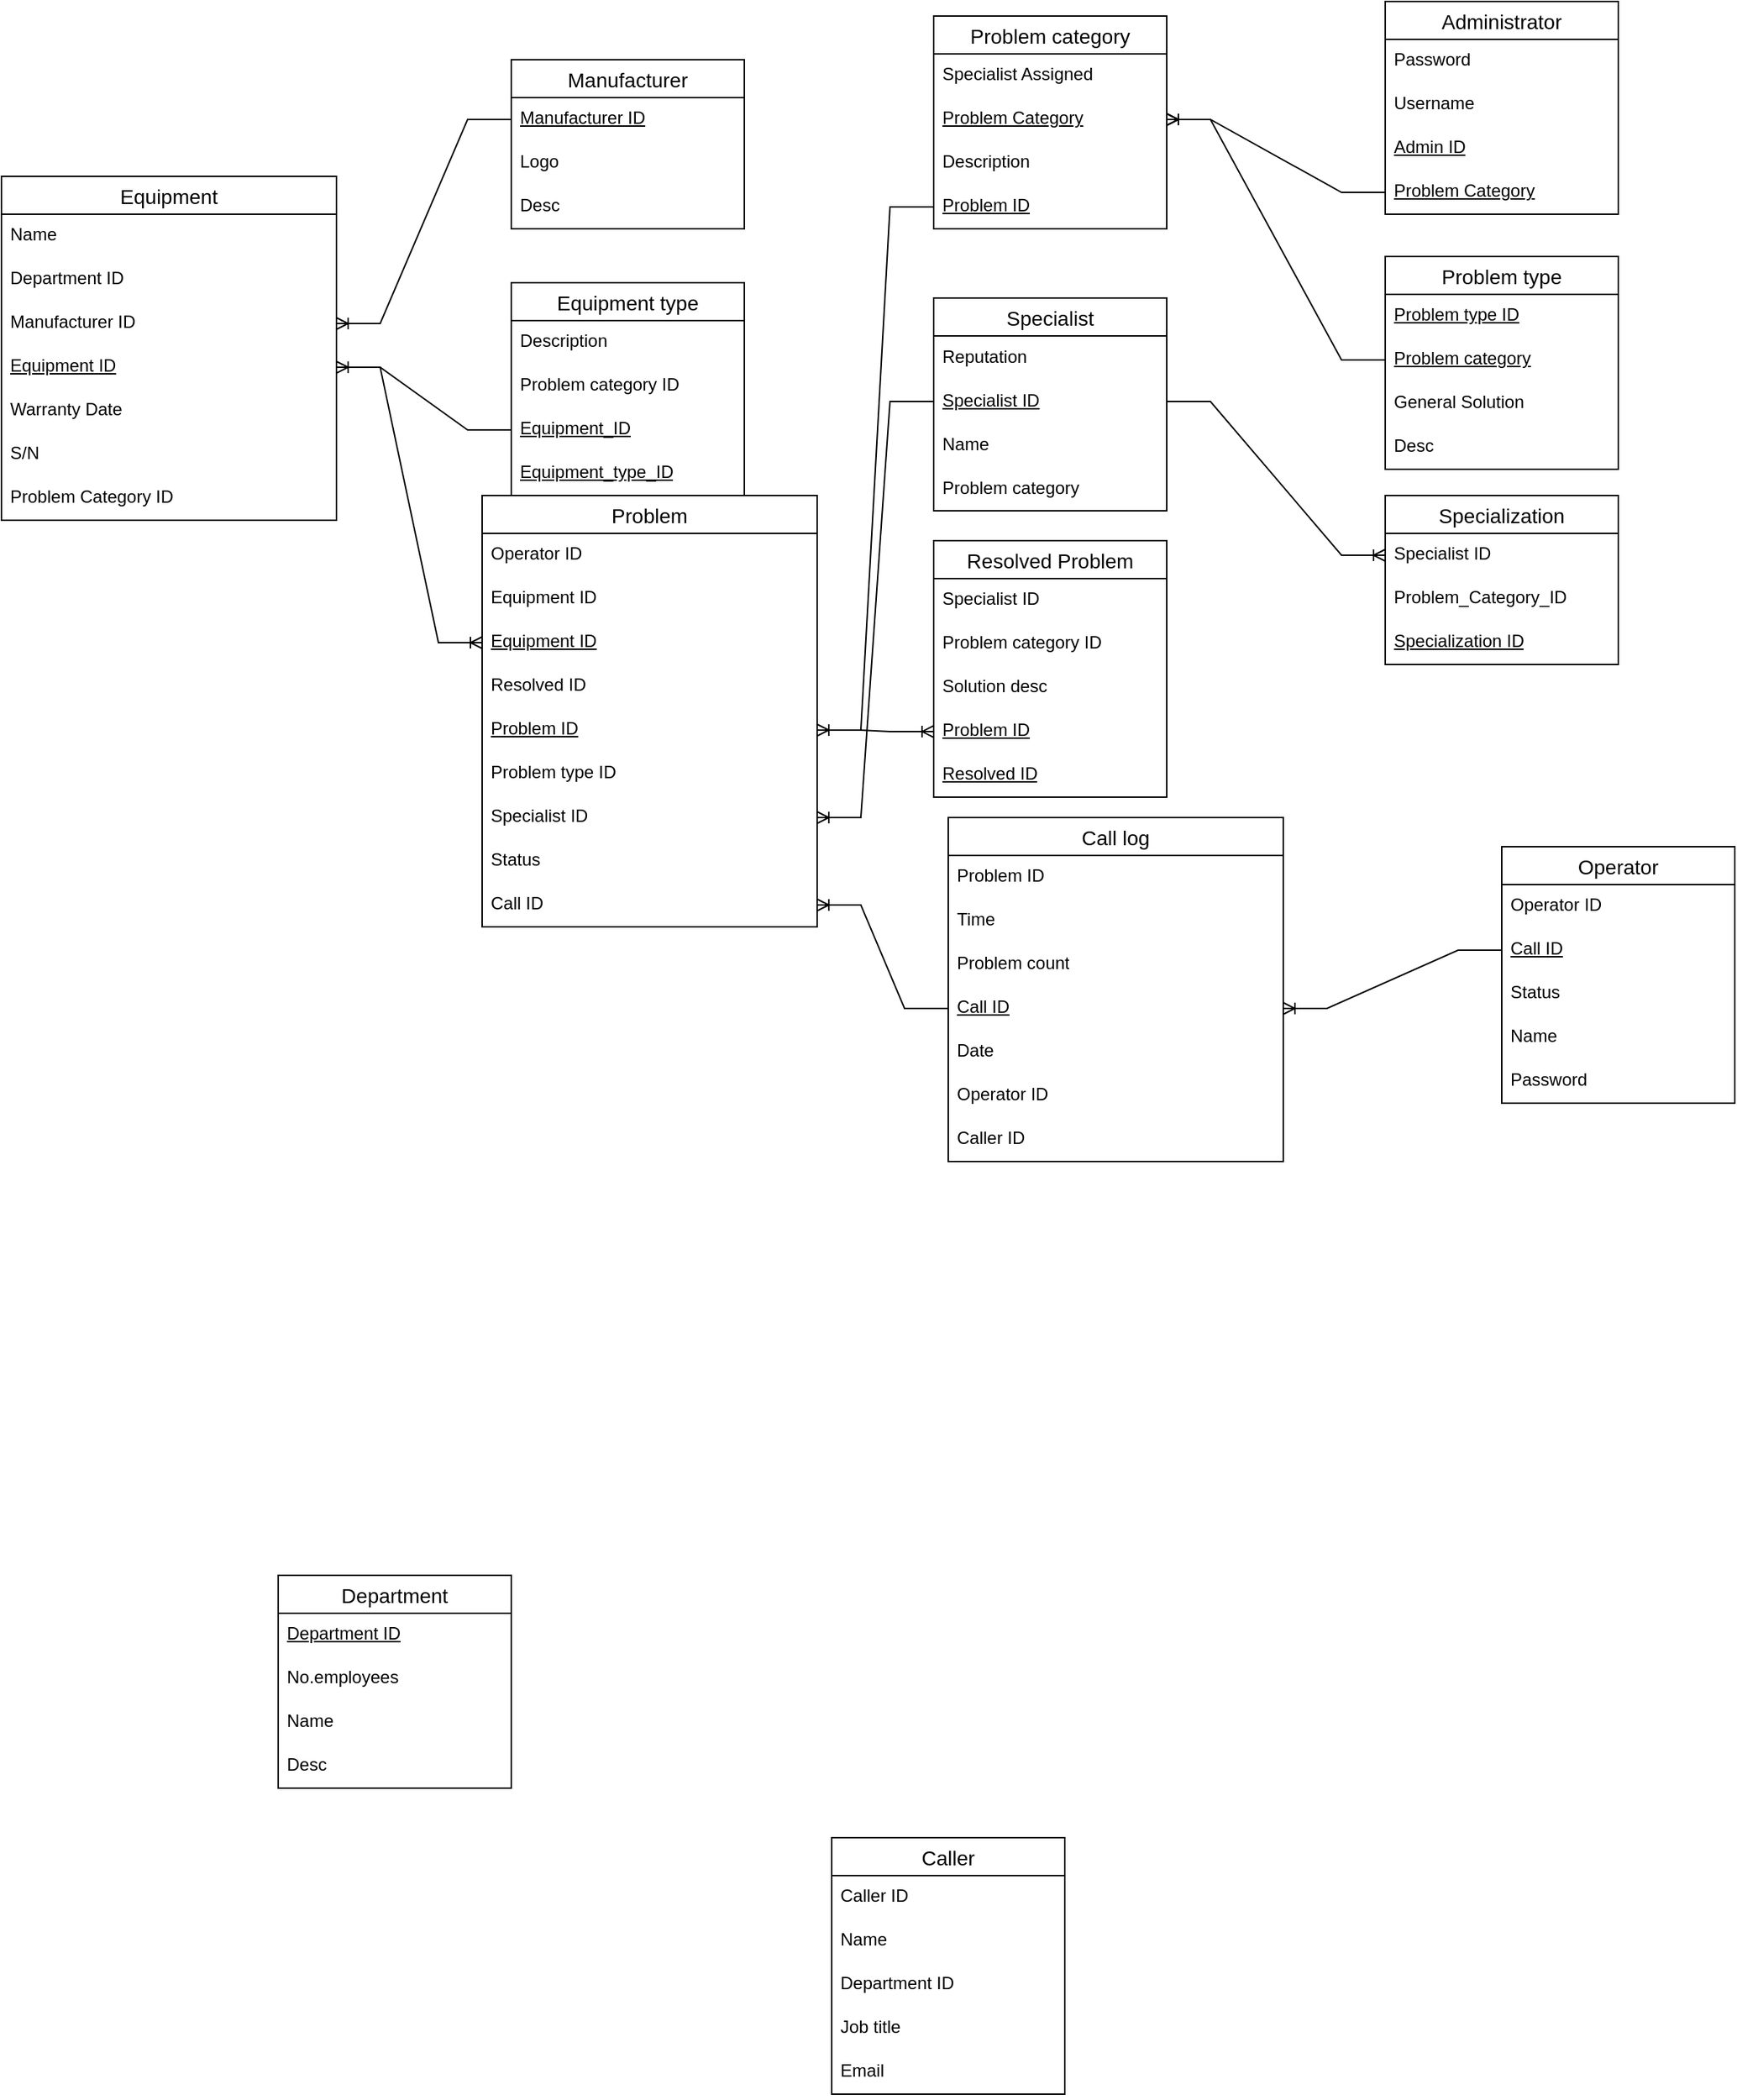 <mxfile version="24.8.0">
  <diagram name="Página-1" id="9ZSB6v77KkYuJkSo5tRQ">
    <mxGraphModel dx="1434" dy="1915" grid="1" gridSize="10" guides="1" tooltips="1" connect="1" arrows="1" fold="1" page="1" pageScale="1" pageWidth="827" pageHeight="1169" math="0" shadow="0">
      <root>
        <mxCell id="0" />
        <mxCell id="1" parent="0" />
        <mxCell id="93gw-aGDqxS_F10GehH_-1" value="Administrator" style="swimlane;fontStyle=0;childLayout=stackLayout;horizontal=1;startSize=26;horizontalStack=0;resizeParent=1;resizeParentMax=0;resizeLast=0;collapsible=1;marginBottom=0;align=center;fontSize=14;" parent="1" vertex="1">
          <mxGeometry x="970" y="-20" width="160" height="146" as="geometry" />
        </mxCell>
        <mxCell id="93gw-aGDqxS_F10GehH_-2" value="Password" style="text;strokeColor=none;fillColor=none;spacingLeft=4;spacingRight=4;overflow=hidden;rotatable=0;points=[[0,0.5],[1,0.5]];portConstraint=eastwest;fontSize=12;whiteSpace=wrap;html=1;" parent="93gw-aGDqxS_F10GehH_-1" vertex="1">
          <mxGeometry y="26" width="160" height="30" as="geometry" />
        </mxCell>
        <mxCell id="93gw-aGDqxS_F10GehH_-3" value="Username" style="text;strokeColor=none;fillColor=none;spacingLeft=4;spacingRight=4;overflow=hidden;rotatable=0;points=[[0,0.5],[1,0.5]];portConstraint=eastwest;fontSize=12;whiteSpace=wrap;html=1;" parent="93gw-aGDqxS_F10GehH_-1" vertex="1">
          <mxGeometry y="56" width="160" height="30" as="geometry" />
        </mxCell>
        <mxCell id="93gw-aGDqxS_F10GehH_-4" value="Admin ID" style="text;strokeColor=none;fillColor=none;spacingLeft=4;spacingRight=4;overflow=hidden;rotatable=0;points=[[0,0.5],[1,0.5]];portConstraint=eastwest;fontSize=12;whiteSpace=wrap;html=1;fontStyle=4" parent="93gw-aGDqxS_F10GehH_-1" vertex="1">
          <mxGeometry y="86" width="160" height="30" as="geometry" />
        </mxCell>
        <mxCell id="93gw-aGDqxS_F10GehH_-190" value="Problem Category" style="text;strokeColor=none;fillColor=none;spacingLeft=4;spacingRight=4;overflow=hidden;rotatable=0;points=[[0,0.5],[1,0.5]];portConstraint=eastwest;fontSize=12;whiteSpace=wrap;html=1;fontStyle=4" parent="93gw-aGDqxS_F10GehH_-1" vertex="1">
          <mxGeometry y="116" width="160" height="30" as="geometry" />
        </mxCell>
        <mxCell id="93gw-aGDqxS_F10GehH_-5" value="Resolved Problem" style="swimlane;fontStyle=0;childLayout=stackLayout;horizontal=1;startSize=26;horizontalStack=0;resizeParent=1;resizeParentMax=0;resizeLast=0;collapsible=1;marginBottom=0;align=center;fontSize=14;" parent="1" vertex="1">
          <mxGeometry x="660" y="350" width="160" height="176" as="geometry" />
        </mxCell>
        <mxCell id="93gw-aGDqxS_F10GehH_-6" value="Specialist ID" style="text;strokeColor=none;fillColor=none;spacingLeft=4;spacingRight=4;overflow=hidden;rotatable=0;points=[[0,0.5],[1,0.5]];portConstraint=eastwest;fontSize=12;whiteSpace=wrap;html=1;" parent="93gw-aGDqxS_F10GehH_-5" vertex="1">
          <mxGeometry y="26" width="160" height="30" as="geometry" />
        </mxCell>
        <mxCell id="93gw-aGDqxS_F10GehH_-40" value="Problem category ID" style="text;strokeColor=none;fillColor=none;spacingLeft=4;spacingRight=4;overflow=hidden;rotatable=0;points=[[0,0.5],[1,0.5]];portConstraint=eastwest;fontSize=12;whiteSpace=wrap;html=1;" parent="93gw-aGDqxS_F10GehH_-5" vertex="1">
          <mxGeometry y="56" width="160" height="30" as="geometry" />
        </mxCell>
        <mxCell id="93gw-aGDqxS_F10GehH_-7" value="Solution desc" style="text;strokeColor=none;fillColor=none;spacingLeft=4;spacingRight=4;overflow=hidden;rotatable=0;points=[[0,0.5],[1,0.5]];portConstraint=eastwest;fontSize=12;whiteSpace=wrap;html=1;" parent="93gw-aGDqxS_F10GehH_-5" vertex="1">
          <mxGeometry y="86" width="160" height="30" as="geometry" />
        </mxCell>
        <mxCell id="93gw-aGDqxS_F10GehH_-8" value="Problem ID" style="text;strokeColor=none;fillColor=none;spacingLeft=4;spacingRight=4;overflow=hidden;rotatable=0;points=[[0,0.5],[1,0.5]];portConstraint=eastwest;fontSize=12;whiteSpace=wrap;html=1;fontStyle=4" parent="93gw-aGDqxS_F10GehH_-5" vertex="1">
          <mxGeometry y="116" width="160" height="30" as="geometry" />
        </mxCell>
        <mxCell id="93gw-aGDqxS_F10GehH_-188" value="Resolved ID" style="text;strokeColor=none;fillColor=none;spacingLeft=4;spacingRight=4;overflow=hidden;rotatable=0;points=[[0,0.5],[1,0.5]];portConstraint=eastwest;fontSize=12;whiteSpace=wrap;html=1;fontStyle=4" parent="93gw-aGDqxS_F10GehH_-5" vertex="1">
          <mxGeometry y="146" width="160" height="30" as="geometry" />
        </mxCell>
        <mxCell id="93gw-aGDqxS_F10GehH_-9" value="Equipment" style="swimlane;fontStyle=0;childLayout=stackLayout;horizontal=1;startSize=26;horizontalStack=0;resizeParent=1;resizeParentMax=0;resizeLast=0;collapsible=1;marginBottom=0;align=center;fontSize=14;" parent="1" vertex="1">
          <mxGeometry x="20" y="100" width="230" height="236" as="geometry">
            <mxRectangle x="150" y="190" width="60" height="30" as="alternateBounds" />
          </mxGeometry>
        </mxCell>
        <mxCell id="93gw-aGDqxS_F10GehH_-10" value="Name" style="text;strokeColor=none;fillColor=none;spacingLeft=4;spacingRight=4;overflow=hidden;rotatable=0;points=[[0,0.5],[1,0.5]];portConstraint=eastwest;fontSize=12;whiteSpace=wrap;html=1;" parent="93gw-aGDqxS_F10GehH_-9" vertex="1">
          <mxGeometry y="26" width="230" height="30" as="geometry" />
        </mxCell>
        <mxCell id="93gw-aGDqxS_F10GehH_-32" value="Department ID" style="text;strokeColor=none;fillColor=none;spacingLeft=4;spacingRight=4;overflow=hidden;rotatable=0;points=[[0,0.5],[1,0.5]];portConstraint=eastwest;fontSize=12;whiteSpace=wrap;html=1;" parent="93gw-aGDqxS_F10GehH_-9" vertex="1">
          <mxGeometry y="56" width="230" height="30" as="geometry" />
        </mxCell>
        <mxCell id="93gw-aGDqxS_F10GehH_-11" value="Manufacturer ID" style="text;strokeColor=none;fillColor=none;spacingLeft=4;spacingRight=4;overflow=hidden;rotatable=0;points=[[0,0.5],[1,0.5]];portConstraint=eastwest;fontSize=12;whiteSpace=wrap;html=1;" parent="93gw-aGDqxS_F10GehH_-9" vertex="1">
          <mxGeometry y="86" width="230" height="30" as="geometry" />
        </mxCell>
        <mxCell id="93gw-aGDqxS_F10GehH_-35" value="Equipment ID" style="text;strokeColor=none;fillColor=none;spacingLeft=4;spacingRight=4;overflow=hidden;rotatable=0;points=[[0,0.5],[1,0.5]];portConstraint=eastwest;fontSize=12;whiteSpace=wrap;html=1;fontStyle=4" parent="93gw-aGDqxS_F10GehH_-9" vertex="1">
          <mxGeometry y="116" width="230" height="30" as="geometry" />
        </mxCell>
        <mxCell id="93gw-aGDqxS_F10GehH_-36" value="Warranty Date" style="text;strokeColor=none;fillColor=none;spacingLeft=4;spacingRight=4;overflow=hidden;rotatable=0;points=[[0,0.5],[1,0.5]];portConstraint=eastwest;fontSize=12;whiteSpace=wrap;html=1;" parent="93gw-aGDqxS_F10GehH_-9" vertex="1">
          <mxGeometry y="146" width="230" height="30" as="geometry" />
        </mxCell>
        <mxCell id="93gw-aGDqxS_F10GehH_-33" value="S/N" style="text;strokeColor=none;fillColor=none;spacingLeft=4;spacingRight=4;overflow=hidden;rotatable=0;points=[[0,0.5],[1,0.5]];portConstraint=eastwest;fontSize=12;whiteSpace=wrap;html=1;" parent="93gw-aGDqxS_F10GehH_-9" vertex="1">
          <mxGeometry y="176" width="230" height="30" as="geometry" />
        </mxCell>
        <mxCell id="93gw-aGDqxS_F10GehH_-12" value="Problem Category ID" style="text;strokeColor=none;fillColor=none;spacingLeft=4;spacingRight=4;overflow=hidden;rotatable=0;points=[[0,0.5],[1,0.5]];portConstraint=eastwest;fontSize=12;whiteSpace=wrap;html=1;" parent="93gw-aGDqxS_F10GehH_-9" vertex="1">
          <mxGeometry y="206" width="230" height="30" as="geometry" />
        </mxCell>
        <mxCell id="93gw-aGDqxS_F10GehH_-13" value="Equipment type" style="swimlane;fontStyle=0;childLayout=stackLayout;horizontal=1;startSize=26;horizontalStack=0;resizeParent=1;resizeParentMax=0;resizeLast=0;collapsible=1;marginBottom=0;align=center;fontSize=14;" parent="1" vertex="1">
          <mxGeometry x="370" y="173" width="160" height="146" as="geometry" />
        </mxCell>
        <mxCell id="93gw-aGDqxS_F10GehH_-14" value="Description" style="text;strokeColor=none;fillColor=none;spacingLeft=4;spacingRight=4;overflow=hidden;rotatable=0;points=[[0,0.5],[1,0.5]];portConstraint=eastwest;fontSize=12;whiteSpace=wrap;html=1;" parent="93gw-aGDqxS_F10GehH_-13" vertex="1">
          <mxGeometry y="26" width="160" height="30" as="geometry" />
        </mxCell>
        <mxCell id="93gw-aGDqxS_F10GehH_-15" value="Problem category ID" style="text;strokeColor=none;fillColor=none;spacingLeft=4;spacingRight=4;overflow=hidden;rotatable=0;points=[[0,0.5],[1,0.5]];portConstraint=eastwest;fontSize=12;whiteSpace=wrap;html=1;" parent="93gw-aGDqxS_F10GehH_-13" vertex="1">
          <mxGeometry y="56" width="160" height="30" as="geometry" />
        </mxCell>
        <mxCell id="Wna7h7z7VAypteXtnQsG-3" value="Equipment&lt;span style=&quot;background-color: initial;&quot;&gt;_ID&lt;/span&gt;" style="text;strokeColor=none;fillColor=none;spacingLeft=4;spacingRight=4;overflow=hidden;rotatable=0;points=[[0,0.5],[1,0.5]];portConstraint=eastwest;fontSize=12;whiteSpace=wrap;html=1;fontStyle=4" vertex="1" parent="93gw-aGDqxS_F10GehH_-13">
          <mxGeometry y="86" width="160" height="30" as="geometry" />
        </mxCell>
        <mxCell id="93gw-aGDqxS_F10GehH_-16" value="Equipment_type_ID" style="text;strokeColor=none;fillColor=none;spacingLeft=4;spacingRight=4;overflow=hidden;rotatable=0;points=[[0,0.5],[1,0.5]];portConstraint=eastwest;fontSize=12;whiteSpace=wrap;html=1;fontStyle=4" parent="93gw-aGDqxS_F10GehH_-13" vertex="1">
          <mxGeometry y="116" width="160" height="30" as="geometry" />
        </mxCell>
        <mxCell id="93gw-aGDqxS_F10GehH_-17" value="Manufacturer" style="swimlane;fontStyle=0;childLayout=stackLayout;horizontal=1;startSize=26;horizontalStack=0;resizeParent=1;resizeParentMax=0;resizeLast=0;collapsible=1;marginBottom=0;align=center;fontSize=14;" parent="1" vertex="1">
          <mxGeometry x="370" y="20" width="160" height="116" as="geometry" />
        </mxCell>
        <mxCell id="93gw-aGDqxS_F10GehH_-18" value="Manufacturer ID" style="text;strokeColor=none;fillColor=none;spacingLeft=4;spacingRight=4;overflow=hidden;rotatable=0;points=[[0,0.5],[1,0.5]];portConstraint=eastwest;fontSize=12;whiteSpace=wrap;html=1;fontStyle=4" parent="93gw-aGDqxS_F10GehH_-17" vertex="1">
          <mxGeometry y="26" width="160" height="30" as="geometry" />
        </mxCell>
        <mxCell id="93gw-aGDqxS_F10GehH_-19" value="Logo" style="text;strokeColor=none;fillColor=none;spacingLeft=4;spacingRight=4;overflow=hidden;rotatable=0;points=[[0,0.5],[1,0.5]];portConstraint=eastwest;fontSize=12;whiteSpace=wrap;html=1;" parent="93gw-aGDqxS_F10GehH_-17" vertex="1">
          <mxGeometry y="56" width="160" height="30" as="geometry" />
        </mxCell>
        <mxCell id="93gw-aGDqxS_F10GehH_-20" value="Desc" style="text;strokeColor=none;fillColor=none;spacingLeft=4;spacingRight=4;overflow=hidden;rotatable=0;points=[[0,0.5],[1,0.5]];portConstraint=eastwest;fontSize=12;whiteSpace=wrap;html=1;" parent="93gw-aGDqxS_F10GehH_-17" vertex="1">
          <mxGeometry y="86" width="160" height="30" as="geometry" />
        </mxCell>
        <mxCell id="93gw-aGDqxS_F10GehH_-21" value="Problem category" style="swimlane;fontStyle=0;childLayout=stackLayout;horizontal=1;startSize=26;horizontalStack=0;resizeParent=1;resizeParentMax=0;resizeLast=0;collapsible=1;marginBottom=0;align=center;fontSize=14;" parent="1" vertex="1">
          <mxGeometry x="660" y="-10" width="160" height="146" as="geometry" />
        </mxCell>
        <mxCell id="93gw-aGDqxS_F10GehH_-22" value="Specialist Assigned" style="text;strokeColor=none;fillColor=none;spacingLeft=4;spacingRight=4;overflow=hidden;rotatable=0;points=[[0,0.5],[1,0.5]];portConstraint=eastwest;fontSize=12;whiteSpace=wrap;html=1;" parent="93gw-aGDqxS_F10GehH_-21" vertex="1">
          <mxGeometry y="26" width="160" height="30" as="geometry" />
        </mxCell>
        <mxCell id="93gw-aGDqxS_F10GehH_-23" value="Problem Category" style="text;strokeColor=none;fillColor=none;spacingLeft=4;spacingRight=4;overflow=hidden;rotatable=0;points=[[0,0.5],[1,0.5]];portConstraint=eastwest;fontSize=12;whiteSpace=wrap;html=1;fontStyle=4" parent="93gw-aGDqxS_F10GehH_-21" vertex="1">
          <mxGeometry y="56" width="160" height="30" as="geometry" />
        </mxCell>
        <mxCell id="Wna7h7z7VAypteXtnQsG-4" value="Description" style="text;strokeColor=none;fillColor=none;spacingLeft=4;spacingRight=4;overflow=hidden;rotatable=0;points=[[0,0.5],[1,0.5]];portConstraint=eastwest;fontSize=12;whiteSpace=wrap;html=1;" vertex="1" parent="93gw-aGDqxS_F10GehH_-21">
          <mxGeometry y="86" width="160" height="30" as="geometry" />
        </mxCell>
        <mxCell id="93gw-aGDqxS_F10GehH_-24" value="Problem ID" style="text;strokeColor=none;fillColor=none;spacingLeft=4;spacingRight=4;overflow=hidden;rotatable=0;points=[[0,0.5],[1,0.5]];portConstraint=eastwest;fontSize=12;whiteSpace=wrap;html=1;fontStyle=4" parent="93gw-aGDqxS_F10GehH_-21" vertex="1">
          <mxGeometry y="116" width="160" height="30" as="geometry" />
        </mxCell>
        <mxCell id="93gw-aGDqxS_F10GehH_-25" value="Specialization" style="swimlane;fontStyle=0;childLayout=stackLayout;horizontal=1;startSize=26;horizontalStack=0;resizeParent=1;resizeParentMax=0;resizeLast=0;collapsible=1;marginBottom=0;align=center;fontSize=14;" parent="1" vertex="1">
          <mxGeometry x="970" y="319" width="160" height="116" as="geometry" />
        </mxCell>
        <mxCell id="93gw-aGDqxS_F10GehH_-26" value="Specialist ID" style="text;strokeColor=none;fillColor=none;spacingLeft=4;spacingRight=4;overflow=hidden;rotatable=0;points=[[0,0.5],[1,0.5]];portConstraint=eastwest;fontSize=12;whiteSpace=wrap;html=1;" parent="93gw-aGDqxS_F10GehH_-25" vertex="1">
          <mxGeometry y="26" width="160" height="30" as="geometry" />
        </mxCell>
        <mxCell id="93gw-aGDqxS_F10GehH_-27" value="Problem_Category_ID" style="text;strokeColor=none;fillColor=none;spacingLeft=4;spacingRight=4;overflow=hidden;rotatable=0;points=[[0,0.5],[1,0.5]];portConstraint=eastwest;fontSize=12;whiteSpace=wrap;html=1;" parent="93gw-aGDqxS_F10GehH_-25" vertex="1">
          <mxGeometry y="56" width="160" height="30" as="geometry" />
        </mxCell>
        <mxCell id="93gw-aGDqxS_F10GehH_-28" value="Specialization ID" style="text;strokeColor=none;fillColor=none;spacingLeft=4;spacingRight=4;overflow=hidden;rotatable=0;points=[[0,0.5],[1,0.5]];portConstraint=eastwest;fontSize=12;whiteSpace=wrap;html=1;fontStyle=4" parent="93gw-aGDqxS_F10GehH_-25" vertex="1">
          <mxGeometry y="86" width="160" height="30" as="geometry" />
        </mxCell>
        <mxCell id="93gw-aGDqxS_F10GehH_-41" value="Call log" style="swimlane;fontStyle=0;childLayout=stackLayout;horizontal=1;startSize=26;horizontalStack=0;resizeParent=1;resizeParentMax=0;resizeLast=0;collapsible=1;marginBottom=0;align=center;fontSize=14;" parent="1" vertex="1">
          <mxGeometry x="670" y="540" width="230" height="236" as="geometry" />
        </mxCell>
        <mxCell id="93gw-aGDqxS_F10GehH_-42" value="Problem ID" style="text;strokeColor=none;fillColor=none;spacingLeft=4;spacingRight=4;overflow=hidden;rotatable=0;points=[[0,0.5],[1,0.5]];portConstraint=eastwest;fontSize=12;whiteSpace=wrap;html=1;" parent="93gw-aGDqxS_F10GehH_-41" vertex="1">
          <mxGeometry y="26" width="230" height="30" as="geometry" />
        </mxCell>
        <mxCell id="93gw-aGDqxS_F10GehH_-43" value="Time" style="text;strokeColor=none;fillColor=none;spacingLeft=4;spacingRight=4;overflow=hidden;rotatable=0;points=[[0,0.5],[1,0.5]];portConstraint=eastwest;fontSize=12;whiteSpace=wrap;html=1;" parent="93gw-aGDqxS_F10GehH_-41" vertex="1">
          <mxGeometry y="56" width="230" height="30" as="geometry" />
        </mxCell>
        <mxCell id="93gw-aGDqxS_F10GehH_-44" value="Problem count" style="text;strokeColor=none;fillColor=none;spacingLeft=4;spacingRight=4;overflow=hidden;rotatable=0;points=[[0,0.5],[1,0.5]];portConstraint=eastwest;fontSize=12;whiteSpace=wrap;html=1;" parent="93gw-aGDqxS_F10GehH_-41" vertex="1">
          <mxGeometry y="86" width="230" height="30" as="geometry" />
        </mxCell>
        <mxCell id="93gw-aGDqxS_F10GehH_-51" value="Call ID" style="text;strokeColor=none;fillColor=none;spacingLeft=4;spacingRight=4;overflow=hidden;rotatable=0;points=[[0,0.5],[1,0.5]];portConstraint=eastwest;fontSize=12;whiteSpace=wrap;html=1;fontStyle=4" parent="93gw-aGDqxS_F10GehH_-41" vertex="1">
          <mxGeometry y="116" width="230" height="30" as="geometry" />
        </mxCell>
        <mxCell id="93gw-aGDqxS_F10GehH_-52" value="Date" style="text;strokeColor=none;fillColor=none;spacingLeft=4;spacingRight=4;overflow=hidden;rotatable=0;points=[[0,0.5],[1,0.5]];portConstraint=eastwest;fontSize=12;whiteSpace=wrap;html=1;fontStyle=0" parent="93gw-aGDqxS_F10GehH_-41" vertex="1">
          <mxGeometry y="146" width="230" height="30" as="geometry" />
        </mxCell>
        <mxCell id="93gw-aGDqxS_F10GehH_-53" value="Operator ID" style="text;strokeColor=none;fillColor=none;spacingLeft=4;spacingRight=4;overflow=hidden;rotatable=0;points=[[0,0.5],[1,0.5]];portConstraint=eastwest;fontSize=12;whiteSpace=wrap;html=1;fontStyle=0" parent="93gw-aGDqxS_F10GehH_-41" vertex="1">
          <mxGeometry y="176" width="230" height="30" as="geometry" />
        </mxCell>
        <mxCell id="93gw-aGDqxS_F10GehH_-54" value="Caller ID" style="text;strokeColor=none;fillColor=none;spacingLeft=4;spacingRight=4;overflow=hidden;rotatable=0;points=[[0,0.5],[1,0.5]];portConstraint=eastwest;fontSize=12;whiteSpace=wrap;html=1;fontStyle=0" parent="93gw-aGDqxS_F10GehH_-41" vertex="1">
          <mxGeometry y="206" width="230" height="30" as="geometry" />
        </mxCell>
        <mxCell id="93gw-aGDqxS_F10GehH_-46" value="Department" style="swimlane;fontStyle=0;childLayout=stackLayout;horizontal=1;startSize=26;horizontalStack=0;resizeParent=1;resizeParentMax=0;resizeLast=0;collapsible=1;marginBottom=0;align=center;fontSize=14;" parent="1" vertex="1">
          <mxGeometry x="210" y="1060" width="160" height="146" as="geometry" />
        </mxCell>
        <mxCell id="93gw-aGDqxS_F10GehH_-47" value="Department ID" style="text;strokeColor=none;fillColor=none;spacingLeft=4;spacingRight=4;overflow=hidden;rotatable=0;points=[[0,0.5],[1,0.5]];portConstraint=eastwest;fontSize=12;whiteSpace=wrap;html=1;fontStyle=4" parent="93gw-aGDqxS_F10GehH_-46" vertex="1">
          <mxGeometry y="26" width="160" height="30" as="geometry" />
        </mxCell>
        <mxCell id="93gw-aGDqxS_F10GehH_-48" value="No.employees" style="text;strokeColor=none;fillColor=none;spacingLeft=4;spacingRight=4;overflow=hidden;rotatable=0;points=[[0,0.5],[1,0.5]];portConstraint=eastwest;fontSize=12;whiteSpace=wrap;html=1;" parent="93gw-aGDqxS_F10GehH_-46" vertex="1">
          <mxGeometry y="56" width="160" height="30" as="geometry" />
        </mxCell>
        <mxCell id="93gw-aGDqxS_F10GehH_-49" value="Name" style="text;strokeColor=none;fillColor=none;spacingLeft=4;spacingRight=4;overflow=hidden;rotatable=0;points=[[0,0.5],[1,0.5]];portConstraint=eastwest;fontSize=12;whiteSpace=wrap;html=1;" parent="93gw-aGDqxS_F10GehH_-46" vertex="1">
          <mxGeometry y="86" width="160" height="30" as="geometry" />
        </mxCell>
        <mxCell id="93gw-aGDqxS_F10GehH_-50" value="Desc" style="text;strokeColor=none;fillColor=none;spacingLeft=4;spacingRight=4;overflow=hidden;rotatable=0;points=[[0,0.5],[1,0.5]];portConstraint=eastwest;fontSize=12;whiteSpace=wrap;html=1;fontStyle=0" parent="93gw-aGDqxS_F10GehH_-46" vertex="1">
          <mxGeometry y="116" width="160" height="30" as="geometry" />
        </mxCell>
        <mxCell id="93gw-aGDqxS_F10GehH_-55" value="Caller" style="swimlane;fontStyle=0;childLayout=stackLayout;horizontal=1;startSize=26;horizontalStack=0;resizeParent=1;resizeParentMax=0;resizeLast=0;collapsible=1;marginBottom=0;align=center;fontSize=14;" parent="1" vertex="1">
          <mxGeometry x="590" y="1240" width="160" height="176" as="geometry" />
        </mxCell>
        <mxCell id="93gw-aGDqxS_F10GehH_-56" value="Caller ID" style="text;strokeColor=none;fillColor=none;spacingLeft=4;spacingRight=4;overflow=hidden;rotatable=0;points=[[0,0.5],[1,0.5]];portConstraint=eastwest;fontSize=12;whiteSpace=wrap;html=1;" parent="93gw-aGDqxS_F10GehH_-55" vertex="1">
          <mxGeometry y="26" width="160" height="30" as="geometry" />
        </mxCell>
        <mxCell id="93gw-aGDqxS_F10GehH_-57" value="Name" style="text;strokeColor=none;fillColor=none;spacingLeft=4;spacingRight=4;overflow=hidden;rotatable=0;points=[[0,0.5],[1,0.5]];portConstraint=eastwest;fontSize=12;whiteSpace=wrap;html=1;" parent="93gw-aGDqxS_F10GehH_-55" vertex="1">
          <mxGeometry y="56" width="160" height="30" as="geometry" />
        </mxCell>
        <mxCell id="93gw-aGDqxS_F10GehH_-58" value="Department ID" style="text;strokeColor=none;fillColor=none;spacingLeft=4;spacingRight=4;overflow=hidden;rotatable=0;points=[[0,0.5],[1,0.5]];portConstraint=eastwest;fontSize=12;whiteSpace=wrap;html=1;" parent="93gw-aGDqxS_F10GehH_-55" vertex="1">
          <mxGeometry y="86" width="160" height="30" as="geometry" />
        </mxCell>
        <mxCell id="93gw-aGDqxS_F10GehH_-62" value="Job title" style="text;strokeColor=none;fillColor=none;spacingLeft=4;spacingRight=4;overflow=hidden;rotatable=0;points=[[0,0.5],[1,0.5]];portConstraint=eastwest;fontSize=12;whiteSpace=wrap;html=1;fontStyle=0" parent="93gw-aGDqxS_F10GehH_-55" vertex="1">
          <mxGeometry y="116" width="160" height="30" as="geometry" />
        </mxCell>
        <mxCell id="93gw-aGDqxS_F10GehH_-59" value="Email" style="text;strokeColor=none;fillColor=none;spacingLeft=4;spacingRight=4;overflow=hidden;rotatable=0;points=[[0,0.5],[1,0.5]];portConstraint=eastwest;fontSize=12;whiteSpace=wrap;html=1;fontStyle=0" parent="93gw-aGDqxS_F10GehH_-55" vertex="1">
          <mxGeometry y="146" width="160" height="30" as="geometry" />
        </mxCell>
        <mxCell id="93gw-aGDqxS_F10GehH_-63" value="Operator" style="swimlane;fontStyle=0;childLayout=stackLayout;horizontal=1;startSize=26;horizontalStack=0;resizeParent=1;resizeParentMax=0;resizeLast=0;collapsible=1;marginBottom=0;align=center;fontSize=14;" parent="1" vertex="1">
          <mxGeometry x="1050" y="560" width="160" height="176" as="geometry" />
        </mxCell>
        <mxCell id="93gw-aGDqxS_F10GehH_-187" value="Operator ID" style="text;strokeColor=none;fillColor=none;spacingLeft=4;spacingRight=4;overflow=hidden;rotatable=0;points=[[0,0.5],[1,0.5]];portConstraint=eastwest;fontSize=12;whiteSpace=wrap;html=1;" parent="93gw-aGDqxS_F10GehH_-63" vertex="1">
          <mxGeometry y="26" width="160" height="30" as="geometry" />
        </mxCell>
        <mxCell id="93gw-aGDqxS_F10GehH_-64" value="Call ID" style="text;strokeColor=none;fillColor=none;spacingLeft=4;spacingRight=4;overflow=hidden;rotatable=0;points=[[0,0.5],[1,0.5]];portConstraint=eastwest;fontSize=12;whiteSpace=wrap;html=1;fontStyle=4" parent="93gw-aGDqxS_F10GehH_-63" vertex="1">
          <mxGeometry y="56" width="160" height="30" as="geometry" />
        </mxCell>
        <mxCell id="93gw-aGDqxS_F10GehH_-65" value="Status" style="text;strokeColor=none;fillColor=none;spacingLeft=4;spacingRight=4;overflow=hidden;rotatable=0;points=[[0,0.5],[1,0.5]];portConstraint=eastwest;fontSize=12;whiteSpace=wrap;html=1;" parent="93gw-aGDqxS_F10GehH_-63" vertex="1">
          <mxGeometry y="86" width="160" height="30" as="geometry" />
        </mxCell>
        <mxCell id="93gw-aGDqxS_F10GehH_-66" value="Name" style="text;strokeColor=none;fillColor=none;spacingLeft=4;spacingRight=4;overflow=hidden;rotatable=0;points=[[0,0.5],[1,0.5]];portConstraint=eastwest;fontSize=12;whiteSpace=wrap;html=1;" parent="93gw-aGDqxS_F10GehH_-63" vertex="1">
          <mxGeometry y="116" width="160" height="30" as="geometry" />
        </mxCell>
        <mxCell id="93gw-aGDqxS_F10GehH_-67" value="Password" style="text;strokeColor=none;fillColor=none;spacingLeft=4;spacingRight=4;overflow=hidden;rotatable=0;points=[[0,0.5],[1,0.5]];portConstraint=eastwest;fontSize=12;whiteSpace=wrap;html=1;fontStyle=0" parent="93gw-aGDqxS_F10GehH_-63" vertex="1">
          <mxGeometry y="146" width="160" height="30" as="geometry" />
        </mxCell>
        <mxCell id="93gw-aGDqxS_F10GehH_-68" value="Problem" style="swimlane;fontStyle=0;childLayout=stackLayout;horizontal=1;startSize=26;horizontalStack=0;resizeParent=1;resizeParentMax=0;resizeLast=0;collapsible=1;marginBottom=0;align=center;fontSize=14;" parent="1" vertex="1">
          <mxGeometry x="350" y="319" width="230" height="296" as="geometry">
            <mxRectangle x="150" y="190" width="60" height="30" as="alternateBounds" />
          </mxGeometry>
        </mxCell>
        <mxCell id="93gw-aGDqxS_F10GehH_-69" value="Operator ID" style="text;strokeColor=none;fillColor=none;spacingLeft=4;spacingRight=4;overflow=hidden;rotatable=0;points=[[0,0.5],[1,0.5]];portConstraint=eastwest;fontSize=12;whiteSpace=wrap;html=1;" parent="93gw-aGDqxS_F10GehH_-68" vertex="1">
          <mxGeometry y="26" width="230" height="30" as="geometry" />
        </mxCell>
        <mxCell id="93gw-aGDqxS_F10GehH_-70" value="Equipment ID" style="text;strokeColor=none;fillColor=none;spacingLeft=4;spacingRight=4;overflow=hidden;rotatable=0;points=[[0,0.5],[1,0.5]];portConstraint=eastwest;fontSize=12;whiteSpace=wrap;html=1;" parent="93gw-aGDqxS_F10GehH_-68" vertex="1">
          <mxGeometry y="56" width="230" height="30" as="geometry" />
        </mxCell>
        <mxCell id="Wna7h7z7VAypteXtnQsG-1" value="Equipment ID" style="text;strokeColor=none;fillColor=none;spacingLeft=4;spacingRight=4;overflow=hidden;rotatable=0;points=[[0,0.5],[1,0.5]];portConstraint=eastwest;fontSize=12;whiteSpace=wrap;html=1;fontStyle=4" vertex="1" parent="93gw-aGDqxS_F10GehH_-68">
          <mxGeometry y="86" width="230" height="30" as="geometry" />
        </mxCell>
        <mxCell id="93gw-aGDqxS_F10GehH_-71" value="Resolved ID" style="text;strokeColor=none;fillColor=none;spacingLeft=4;spacingRight=4;overflow=hidden;rotatable=0;points=[[0,0.5],[1,0.5]];portConstraint=eastwest;fontSize=12;whiteSpace=wrap;html=1;" parent="93gw-aGDqxS_F10GehH_-68" vertex="1">
          <mxGeometry y="116" width="230" height="30" as="geometry" />
        </mxCell>
        <mxCell id="93gw-aGDqxS_F10GehH_-72" value="Problem ID" style="text;strokeColor=none;fillColor=none;spacingLeft=4;spacingRight=4;overflow=hidden;rotatable=0;points=[[0,0.5],[1,0.5]];portConstraint=eastwest;fontSize=12;whiteSpace=wrap;html=1;fontStyle=4" parent="93gw-aGDqxS_F10GehH_-68" vertex="1">
          <mxGeometry y="146" width="230" height="30" as="geometry" />
        </mxCell>
        <mxCell id="93gw-aGDqxS_F10GehH_-73" value="Problem type ID" style="text;strokeColor=none;fillColor=none;spacingLeft=4;spacingRight=4;overflow=hidden;rotatable=0;points=[[0,0.5],[1,0.5]];portConstraint=eastwest;fontSize=12;whiteSpace=wrap;html=1;" parent="93gw-aGDqxS_F10GehH_-68" vertex="1">
          <mxGeometry y="176" width="230" height="30" as="geometry" />
        </mxCell>
        <mxCell id="93gw-aGDqxS_F10GehH_-74" value="Specialist ID" style="text;strokeColor=none;fillColor=none;spacingLeft=4;spacingRight=4;overflow=hidden;rotatable=0;points=[[0,0.5],[1,0.5]];portConstraint=eastwest;fontSize=12;whiteSpace=wrap;html=1;" parent="93gw-aGDqxS_F10GehH_-68" vertex="1">
          <mxGeometry y="206" width="230" height="30" as="geometry" />
        </mxCell>
        <mxCell id="93gw-aGDqxS_F10GehH_-77" value="Status" style="text;strokeColor=none;fillColor=none;spacingLeft=4;spacingRight=4;overflow=hidden;rotatable=0;points=[[0,0.5],[1,0.5]];portConstraint=eastwest;fontSize=12;whiteSpace=wrap;html=1;" parent="93gw-aGDqxS_F10GehH_-68" vertex="1">
          <mxGeometry y="236" width="230" height="30" as="geometry" />
        </mxCell>
        <mxCell id="93gw-aGDqxS_F10GehH_-78" value="Call ID" style="text;strokeColor=none;fillColor=none;spacingLeft=4;spacingRight=4;overflow=hidden;rotatable=0;points=[[0,0.5],[1,0.5]];portConstraint=eastwest;fontSize=12;whiteSpace=wrap;html=1;" parent="93gw-aGDqxS_F10GehH_-68" vertex="1">
          <mxGeometry y="266" width="230" height="30" as="geometry" />
        </mxCell>
        <mxCell id="93gw-aGDqxS_F10GehH_-79" value="Specialist" style="swimlane;fontStyle=0;childLayout=stackLayout;horizontal=1;startSize=26;horizontalStack=0;resizeParent=1;resizeParentMax=0;resizeLast=0;collapsible=1;marginBottom=0;align=center;fontSize=14;" parent="1" vertex="1">
          <mxGeometry x="660" y="183.5" width="160" height="146" as="geometry" />
        </mxCell>
        <mxCell id="93gw-aGDqxS_F10GehH_-80" value="Reputation" style="text;strokeColor=none;fillColor=none;spacingLeft=4;spacingRight=4;overflow=hidden;rotatable=0;points=[[0,0.5],[1,0.5]];portConstraint=eastwest;fontSize=12;whiteSpace=wrap;html=1;" parent="93gw-aGDqxS_F10GehH_-79" vertex="1">
          <mxGeometry y="26" width="160" height="30" as="geometry" />
        </mxCell>
        <mxCell id="93gw-aGDqxS_F10GehH_-81" value="Specialist ID" style="text;strokeColor=none;fillColor=none;spacingLeft=4;spacingRight=4;overflow=hidden;rotatable=0;points=[[0,0.5],[1,0.5]];portConstraint=eastwest;fontSize=12;whiteSpace=wrap;html=1;fontStyle=4" parent="93gw-aGDqxS_F10GehH_-79" vertex="1">
          <mxGeometry y="56" width="160" height="30" as="geometry" />
        </mxCell>
        <mxCell id="93gw-aGDqxS_F10GehH_-82" value="Name" style="text;strokeColor=none;fillColor=none;spacingLeft=4;spacingRight=4;overflow=hidden;rotatable=0;points=[[0,0.5],[1,0.5]];portConstraint=eastwest;fontSize=12;whiteSpace=wrap;html=1;" parent="93gw-aGDqxS_F10GehH_-79" vertex="1">
          <mxGeometry y="86" width="160" height="30" as="geometry" />
        </mxCell>
        <mxCell id="93gw-aGDqxS_F10GehH_-83" value="Problem category" style="text;strokeColor=none;fillColor=none;spacingLeft=4;spacingRight=4;overflow=hidden;rotatable=0;points=[[0,0.5],[1,0.5]];portConstraint=eastwest;fontSize=12;whiteSpace=wrap;html=1;fontStyle=0" parent="93gw-aGDqxS_F10GehH_-79" vertex="1">
          <mxGeometry y="116" width="160" height="30" as="geometry" />
        </mxCell>
        <mxCell id="93gw-aGDqxS_F10GehH_-84" value="Problem type" style="swimlane;fontStyle=0;childLayout=stackLayout;horizontal=1;startSize=26;horizontalStack=0;resizeParent=1;resizeParentMax=0;resizeLast=0;collapsible=1;marginBottom=0;align=center;fontSize=14;" parent="1" vertex="1">
          <mxGeometry x="970" y="155" width="160" height="146" as="geometry" />
        </mxCell>
        <mxCell id="93gw-aGDqxS_F10GehH_-85" value="Problem type ID" style="text;strokeColor=none;fillColor=none;spacingLeft=4;spacingRight=4;overflow=hidden;rotatable=0;points=[[0,0.5],[1,0.5]];portConstraint=eastwest;fontSize=12;whiteSpace=wrap;html=1;fontStyle=4" parent="93gw-aGDqxS_F10GehH_-84" vertex="1">
          <mxGeometry y="26" width="160" height="30" as="geometry" />
        </mxCell>
        <mxCell id="93gw-aGDqxS_F10GehH_-189" value="Problem category" style="text;strokeColor=none;fillColor=none;spacingLeft=4;spacingRight=4;overflow=hidden;rotatable=0;points=[[0,0.5],[1,0.5]];portConstraint=eastwest;fontSize=12;whiteSpace=wrap;html=1;fontStyle=4" parent="93gw-aGDqxS_F10GehH_-84" vertex="1">
          <mxGeometry y="56" width="160" height="30" as="geometry" />
        </mxCell>
        <mxCell id="93gw-aGDqxS_F10GehH_-86" value="General Solution" style="text;strokeColor=none;fillColor=none;spacingLeft=4;spacingRight=4;overflow=hidden;rotatable=0;points=[[0,0.5],[1,0.5]];portConstraint=eastwest;fontSize=12;whiteSpace=wrap;html=1;" parent="93gw-aGDqxS_F10GehH_-84" vertex="1">
          <mxGeometry y="86" width="160" height="30" as="geometry" />
        </mxCell>
        <mxCell id="93gw-aGDqxS_F10GehH_-87" value="Desc" style="text;strokeColor=none;fillColor=none;spacingLeft=4;spacingRight=4;overflow=hidden;rotatable=0;points=[[0,0.5],[1,0.5]];portConstraint=eastwest;fontSize=12;whiteSpace=wrap;html=1;" parent="93gw-aGDqxS_F10GehH_-84" vertex="1">
          <mxGeometry y="116" width="160" height="30" as="geometry" />
        </mxCell>
        <mxCell id="93gw-aGDqxS_F10GehH_-175" value="" style="edgeStyle=entityRelationEdgeStyle;fontSize=12;html=1;endArrow=ERoneToMany;rounded=0;entryX=0;entryY=0.5;entryDx=0;entryDy=0;exitX=1;exitY=0.5;exitDx=0;exitDy=0;" parent="1" source="93gw-aGDqxS_F10GehH_-35" target="Wna7h7z7VAypteXtnQsG-1" edge="1">
          <mxGeometry width="100" height="100" relative="1" as="geometry">
            <mxPoint x="390" y="470" as="sourcePoint" />
            <mxPoint x="480" y="440" as="targetPoint" />
          </mxGeometry>
        </mxCell>
        <mxCell id="93gw-aGDqxS_F10GehH_-176" value="" style="edgeStyle=entityRelationEdgeStyle;fontSize=12;html=1;endArrow=ERoneToMany;rounded=0;entryX=1;entryY=0.5;entryDx=0;entryDy=0;exitX=0;exitY=0.5;exitDx=0;exitDy=0;" parent="1" source="Wna7h7z7VAypteXtnQsG-3" target="93gw-aGDqxS_F10GehH_-35" edge="1">
          <mxGeometry width="100" height="100" relative="1" as="geometry">
            <mxPoint x="320" y="290" as="sourcePoint" />
            <mxPoint x="490" y="230" as="targetPoint" />
          </mxGeometry>
        </mxCell>
        <mxCell id="93gw-aGDqxS_F10GehH_-177" value="" style="edgeStyle=entityRelationEdgeStyle;fontSize=12;html=1;endArrow=ERoneToMany;rounded=0;exitX=0;exitY=0.5;exitDx=0;exitDy=0;entryX=1;entryY=0.5;entryDx=0;entryDy=0;" parent="1" source="93gw-aGDqxS_F10GehH_-18" target="93gw-aGDqxS_F10GehH_-11" edge="1">
          <mxGeometry width="100" height="100" relative="1" as="geometry">
            <mxPoint x="470" y="296" as="sourcePoint" />
            <mxPoint x="250" y="230" as="targetPoint" />
          </mxGeometry>
        </mxCell>
        <mxCell id="93gw-aGDqxS_F10GehH_-178" value="" style="edgeStyle=entityRelationEdgeStyle;fontSize=12;html=1;endArrow=ERoneToMany;rounded=0;exitX=0;exitY=0.5;exitDx=0;exitDy=0;entryX=1;entryY=0.5;entryDx=0;entryDy=0;" parent="1" source="93gw-aGDqxS_F10GehH_-190" target="93gw-aGDqxS_F10GehH_-23" edge="1">
          <mxGeometry width="100" height="100" relative="1" as="geometry">
            <mxPoint x="1050" y="62.5" as="sourcePoint" />
            <mxPoint x="930.0" y="161.5" as="targetPoint" />
            <Array as="points">
              <mxPoint x="1500" y="21.5" />
            </Array>
          </mxGeometry>
        </mxCell>
        <mxCell id="93gw-aGDqxS_F10GehH_-179" value="" style="edgeStyle=entityRelationEdgeStyle;fontSize=12;html=1;endArrow=ERoneToMany;rounded=0;exitX=0;exitY=0.5;exitDx=0;exitDy=0;entryX=1;entryY=0.5;entryDx=0;entryDy=0;" parent="1" source="93gw-aGDqxS_F10GehH_-81" target="93gw-aGDqxS_F10GehH_-74" edge="1">
          <mxGeometry width="100" height="100" relative="1" as="geometry">
            <mxPoint x="710" y="361" as="sourcePoint" />
            <mxPoint x="590" y="460" as="targetPoint" />
            <Array as="points">
              <mxPoint x="1160" y="320" />
            </Array>
          </mxGeometry>
        </mxCell>
        <mxCell id="93gw-aGDqxS_F10GehH_-180" value="" style="edgeStyle=entityRelationEdgeStyle;fontSize=12;html=1;endArrow=ERoneToMany;rounded=0;entryX=0;entryY=0.5;entryDx=0;entryDy=0;exitX=1;exitY=0.5;exitDx=0;exitDy=0;" parent="1" source="93gw-aGDqxS_F10GehH_-72" target="93gw-aGDqxS_F10GehH_-8" edge="1">
          <mxGeometry width="100" height="100" relative="1" as="geometry">
            <mxPoint x="600" y="490" as="sourcePoint" />
            <mxPoint x="795" y="686" as="targetPoint" />
            <Array as="points">
              <mxPoint x="745" y="576" />
            </Array>
          </mxGeometry>
        </mxCell>
        <mxCell id="93gw-aGDqxS_F10GehH_-181" value="" style="edgeStyle=entityRelationEdgeStyle;fontSize=12;html=1;endArrow=ERoneToMany;rounded=0;exitX=0;exitY=0.5;exitDx=0;exitDy=0;entryX=1;entryY=0.5;entryDx=0;entryDy=0;" parent="1" source="93gw-aGDqxS_F10GehH_-24" target="93gw-aGDqxS_F10GehH_-72" edge="1">
          <mxGeometry width="100" height="100" relative="1" as="geometry">
            <mxPoint x="710" y="361" as="sourcePoint" />
            <mxPoint x="600" y="500" as="targetPoint" />
            <Array as="points">
              <mxPoint x="1160" y="320" />
            </Array>
          </mxGeometry>
        </mxCell>
        <mxCell id="93gw-aGDqxS_F10GehH_-182" value="" style="edgeStyle=entityRelationEdgeStyle;fontSize=12;html=1;endArrow=ERoneToMany;rounded=0;entryX=0;entryY=0.5;entryDx=0;entryDy=0;exitX=1;exitY=0.5;exitDx=0;exitDy=0;" parent="1" source="93gw-aGDqxS_F10GehH_-81" target="93gw-aGDqxS_F10GehH_-26" edge="1">
          <mxGeometry width="100" height="100" relative="1" as="geometry">
            <mxPoint x="840" y="250" as="sourcePoint" />
            <mxPoint x="950" y="531" as="targetPoint" />
            <Array as="points">
              <mxPoint x="1005" y="376" />
            </Array>
          </mxGeometry>
        </mxCell>
        <mxCell id="93gw-aGDqxS_F10GehH_-184" value="" style="edgeStyle=entityRelationEdgeStyle;fontSize=12;html=1;endArrow=ERoneToMany;rounded=0;entryX=1;entryY=0.5;entryDx=0;entryDy=0;exitX=0;exitY=0.5;exitDx=0;exitDy=0;" parent="1" source="93gw-aGDqxS_F10GehH_-189" target="93gw-aGDqxS_F10GehH_-23" edge="1">
          <mxGeometry width="100" height="100" relative="1" as="geometry">
            <mxPoint x="980" y="111" as="sourcePoint" />
            <mxPoint x="840" y="131" as="targetPoint" />
            <Array as="points">
              <mxPoint x="1510" y="31.5" />
            </Array>
          </mxGeometry>
        </mxCell>
        <mxCell id="93gw-aGDqxS_F10GehH_-185" value="" style="edgeStyle=entityRelationEdgeStyle;fontSize=12;html=1;endArrow=ERoneToMany;rounded=0;exitX=0;exitY=0.5;exitDx=0;exitDy=0;entryX=1;entryY=0.5;entryDx=0;entryDy=0;" parent="1" source="93gw-aGDqxS_F10GehH_-51" target="93gw-aGDqxS_F10GehH_-78" edge="1">
          <mxGeometry width="100" height="100" relative="1" as="geometry">
            <mxPoint x="980" y="111" as="sourcePoint" />
            <mxPoint x="600" y="510" as="targetPoint" />
            <Array as="points">
              <mxPoint x="1510" y="31.5" />
            </Array>
          </mxGeometry>
        </mxCell>
        <mxCell id="93gw-aGDqxS_F10GehH_-186" value="" style="edgeStyle=entityRelationEdgeStyle;fontSize=12;html=1;endArrow=ERoneToMany;rounded=0;entryX=1;entryY=0.5;entryDx=0;entryDy=0;exitX=0;exitY=0.5;exitDx=0;exitDy=0;" parent="1" source="93gw-aGDqxS_F10GehH_-64" target="93gw-aGDqxS_F10GehH_-51" edge="1">
          <mxGeometry width="100" height="100" relative="1" as="geometry">
            <mxPoint x="1000" y="610" as="sourcePoint" />
            <mxPoint x="590" y="460" as="targetPoint" />
            <Array as="points">
              <mxPoint x="1520" y="41.5" />
            </Array>
          </mxGeometry>
        </mxCell>
      </root>
    </mxGraphModel>
  </diagram>
</mxfile>

